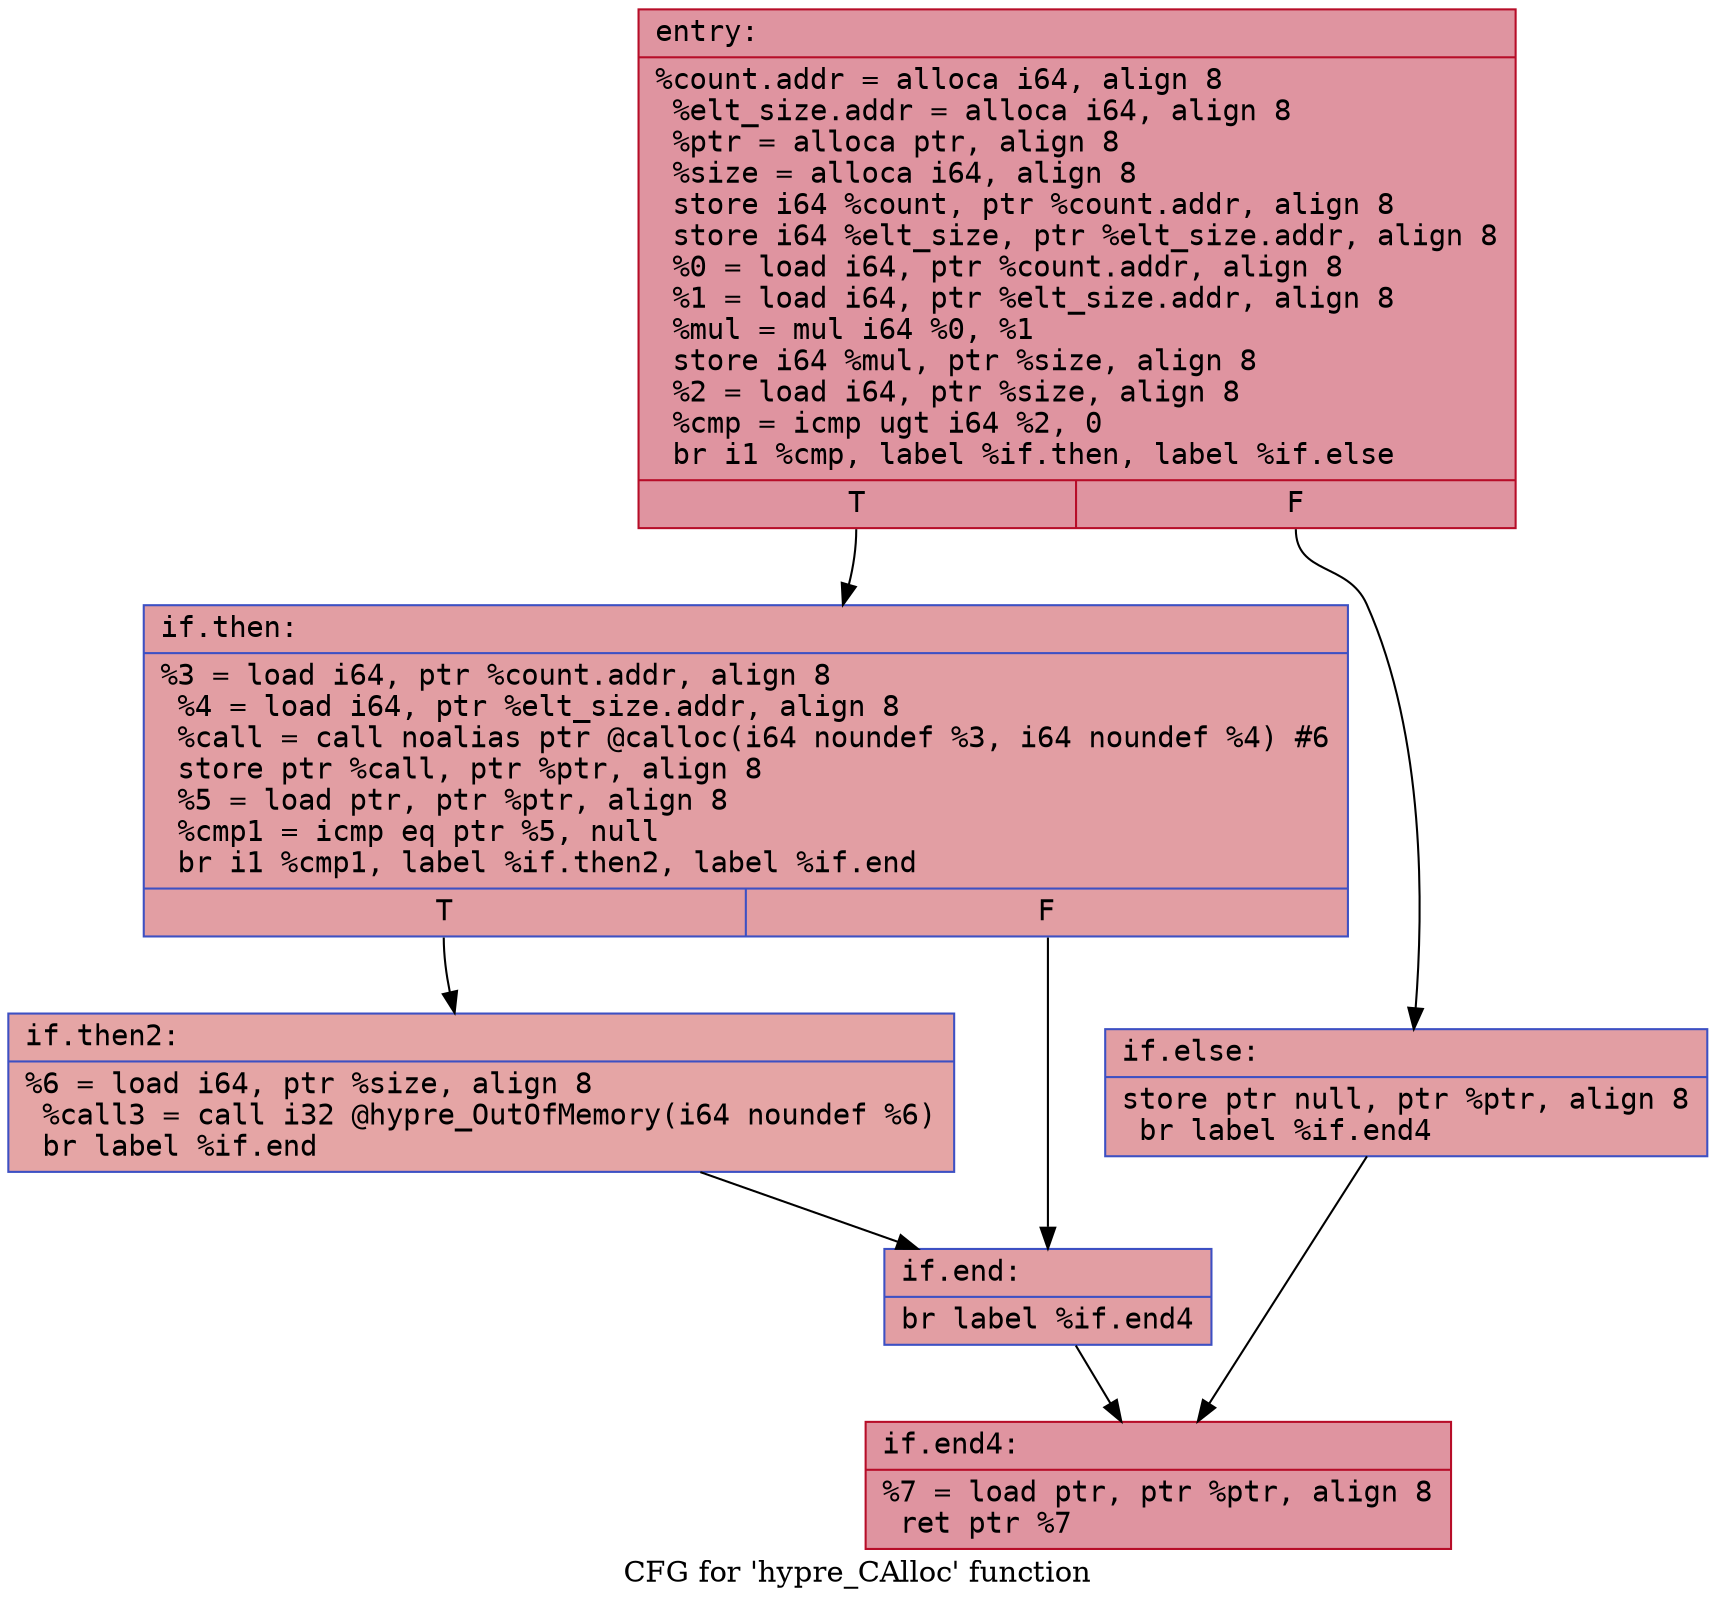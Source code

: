 digraph "CFG for 'hypre_CAlloc' function" {
	label="CFG for 'hypre_CAlloc' function";

	Node0x55fce37c1480 [shape=record,color="#b70d28ff", style=filled, fillcolor="#b70d2870" fontname="Courier",label="{entry:\l|  %count.addr = alloca i64, align 8\l  %elt_size.addr = alloca i64, align 8\l  %ptr = alloca ptr, align 8\l  %size = alloca i64, align 8\l  store i64 %count, ptr %count.addr, align 8\l  store i64 %elt_size, ptr %elt_size.addr, align 8\l  %0 = load i64, ptr %count.addr, align 8\l  %1 = load i64, ptr %elt_size.addr, align 8\l  %mul = mul i64 %0, %1\l  store i64 %mul, ptr %size, align 8\l  %2 = load i64, ptr %size, align 8\l  %cmp = icmp ugt i64 %2, 0\l  br i1 %cmp, label %if.then, label %if.else\l|{<s0>T|<s1>F}}"];
	Node0x55fce37c1480:s0 -> Node0x55fce37c1b90[tooltip="entry -> if.then\nProbability 50.00%" ];
	Node0x55fce37c1480:s1 -> Node0x55fce37c1c00[tooltip="entry -> if.else\nProbability 50.00%" ];
	Node0x55fce37c1b90 [shape=record,color="#3d50c3ff", style=filled, fillcolor="#be242e70" fontname="Courier",label="{if.then:\l|  %3 = load i64, ptr %count.addr, align 8\l  %4 = load i64, ptr %elt_size.addr, align 8\l  %call = call noalias ptr @calloc(i64 noundef %3, i64 noundef %4) #6\l  store ptr %call, ptr %ptr, align 8\l  %5 = load ptr, ptr %ptr, align 8\l  %cmp1 = icmp eq ptr %5, null\l  br i1 %cmp1, label %if.then2, label %if.end\l|{<s0>T|<s1>F}}"];
	Node0x55fce37c1b90:s0 -> Node0x55fce37c2360[tooltip="if.then -> if.then2\nProbability 37.50%" ];
	Node0x55fce37c1b90:s1 -> Node0x55fce37c23e0[tooltip="if.then -> if.end\nProbability 62.50%" ];
	Node0x55fce37c2360 [shape=record,color="#3d50c3ff", style=filled, fillcolor="#c5333470" fontname="Courier",label="{if.then2:\l|  %6 = load i64, ptr %size, align 8\l  %call3 = call i32 @hypre_OutOfMemory(i64 noundef %6)\l  br label %if.end\l}"];
	Node0x55fce37c2360 -> Node0x55fce37c23e0[tooltip="if.then2 -> if.end\nProbability 100.00%" ];
	Node0x55fce37c23e0 [shape=record,color="#3d50c3ff", style=filled, fillcolor="#be242e70" fontname="Courier",label="{if.end:\l|  br label %if.end4\l}"];
	Node0x55fce37c23e0 -> Node0x55fce37c27c0[tooltip="if.end -> if.end4\nProbability 100.00%" ];
	Node0x55fce37c1c00 [shape=record,color="#3d50c3ff", style=filled, fillcolor="#be242e70" fontname="Courier",label="{if.else:\l|  store ptr null, ptr %ptr, align 8\l  br label %if.end4\l}"];
	Node0x55fce37c1c00 -> Node0x55fce37c27c0[tooltip="if.else -> if.end4\nProbability 100.00%" ];
	Node0x55fce37c27c0 [shape=record,color="#b70d28ff", style=filled, fillcolor="#b70d2870" fontname="Courier",label="{if.end4:\l|  %7 = load ptr, ptr %ptr, align 8\l  ret ptr %7\l}"];
}

